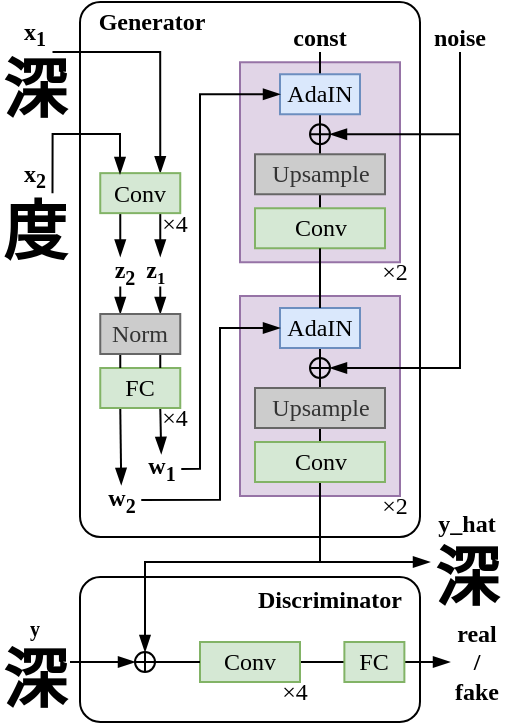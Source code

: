<mxfile version="15.5.2" type="device"><diagram id="9q3wtnIUZVqsMU2VAZ4N" name="Page-1"><mxGraphModel dx="716" dy="384" grid="1" gridSize="10" guides="1" tooltips="1" connect="1" arrows="1" fold="1" page="1" pageScale="1" pageWidth="850" pageHeight="1100" math="0" shadow="0"><root><mxCell id="0"/><mxCell id="1" parent="0"/><mxCell id="X5JIXpjuZFm_xEnkvytn-2" value="" style="rounded=1;whiteSpace=wrap;html=1;fillColor=none;arcSize=6;" parent="1" vertex="1"><mxGeometry x="150" y="100" width="170" height="267.5" as="geometry"/></mxCell><mxCell id="G7vlOJvdGwG79LQDwUcx-9" value="" style="rounded=0;whiteSpace=wrap;html=1;fontFamily=Times New Roman;fillColor=#e1d5e7;align=right;strokeColor=#9673a6;" vertex="1" parent="1"><mxGeometry x="230" y="130.13" width="80" height="100" as="geometry"/></mxCell><mxCell id="X5JIXpjuZFm_xEnkvytn-71" value="" style="rounded=1;whiteSpace=wrap;html=1;fillColor=none;arcSize=14;" parent="1" vertex="1"><mxGeometry x="150" y="387.5" width="170" height="72.5" as="geometry"/></mxCell><mxCell id="X5JIXpjuZFm_xEnkvytn-44" value="" style="rounded=0;whiteSpace=wrap;html=1;fontFamily=Times New Roman;fillColor=#e1d5e7;align=right;strokeColor=#9673a6;" parent="1" vertex="1"><mxGeometry x="230" y="247" width="80" height="100" as="geometry"/></mxCell><mxCell id="G7vlOJvdGwG79LQDwUcx-56" style="edgeStyle=orthogonalEdgeStyle;rounded=0;orthogonalLoop=1;jettySize=auto;html=1;exitX=0.75;exitY=1;exitDx=0;exitDy=0;entryX=0.5;entryY=0;entryDx=0;entryDy=0;fontSize=10;fontColor=#4D4D4D;endArrow=blockThin;endFill=1;" edge="1" parent="1" source="X5JIXpjuZFm_xEnkvytn-3" target="G7vlOJvdGwG79LQDwUcx-36"><mxGeometry relative="1" as="geometry"/></mxCell><mxCell id="G7vlOJvdGwG79LQDwUcx-58" style="edgeStyle=orthogonalEdgeStyle;rounded=0;orthogonalLoop=1;jettySize=auto;html=1;exitX=0.25;exitY=1;exitDx=0;exitDy=0;entryX=0.5;entryY=0;entryDx=0;entryDy=0;fontSize=10;fontColor=#4D4D4D;endArrow=blockThin;endFill=1;" edge="1" parent="1" source="X5JIXpjuZFm_xEnkvytn-3" target="G7vlOJvdGwG79LQDwUcx-57"><mxGeometry relative="1" as="geometry"/></mxCell><mxCell id="X5JIXpjuZFm_xEnkvytn-3" value="FC" style="rounded=0;whiteSpace=wrap;html=1;fillColor=#d5e8d4;fontFamily=Times New Roman;strokeColor=#82b366;" parent="1" vertex="1"><mxGeometry x="160.13" y="283" width="40" height="20" as="geometry"/></mxCell><mxCell id="G7vlOJvdGwG79LQDwUcx-64" style="edgeStyle=orthogonalEdgeStyle;rounded=0;orthogonalLoop=1;jettySize=auto;html=1;exitX=0.75;exitY=0;exitDx=0;exitDy=0;entryX=0.75;entryY=0;entryDx=0;entryDy=0;fontSize=10;fontColor=#4D4D4D;endArrow=blockThin;endFill=1;" edge="1" parent="1" source="X5JIXpjuZFm_xEnkvytn-13" target="G7vlOJvdGwG79LQDwUcx-3"><mxGeometry relative="1" as="geometry"><Array as="points"><mxPoint x="190" y="125"/></Array></mxGeometry></mxCell><mxCell id="X5JIXpjuZFm_xEnkvytn-13" value="x&lt;sub&gt;1&lt;br&gt;&lt;font style=&quot;font-size: 32px&quot;&gt;深&lt;/font&gt;&lt;br&gt;&lt;/sub&gt;" style="text;html=1;strokeColor=none;fillColor=none;align=center;verticalAlign=middle;whiteSpace=wrap;rounded=0;fontFamily=Times New Roman;fontStyle=1" parent="1" vertex="1"><mxGeometry x="110" y="125" width="35" height="20" as="geometry"/></mxCell><mxCell id="G7vlOJvdGwG79LQDwUcx-19" style="edgeStyle=orthogonalEdgeStyle;rounded=0;orthogonalLoop=1;jettySize=auto;html=1;exitX=0.5;exitY=1;exitDx=0;exitDy=0;entryX=0.5;entryY=0;entryDx=0;entryDy=0;fontSize=10;fontColor=#4D4D4D;endArrow=none;endFill=0;" edge="1" parent="1" source="X5JIXpjuZFm_xEnkvytn-25" target="G7vlOJvdGwG79LQDwUcx-11"><mxGeometry relative="1" as="geometry"/></mxCell><mxCell id="X5JIXpjuZFm_xEnkvytn-25" value="const" style="text;html=1;strokeColor=none;fillColor=none;align=center;verticalAlign=middle;whiteSpace=wrap;rounded=0;fontFamily=Times New Roman;fontStyle=1" parent="1" vertex="1"><mxGeometry x="230" y="110" width="80" height="15" as="geometry"/></mxCell><mxCell id="X5JIXpjuZFm_xEnkvytn-35" style="edgeStyle=orthogonalEdgeStyle;rounded=0;orthogonalLoop=1;jettySize=auto;html=1;exitX=0.5;exitY=1;exitDx=0;exitDy=0;entryX=0.5;entryY=0;entryDx=0;entryDy=0;entryPerimeter=0;fontFamily=Times New Roman;startArrow=none;startFill=0;endArrow=none;endFill=0;strokeWidth=1;" parent="1" source="X5JIXpjuZFm_xEnkvytn-27" target="X5JIXpjuZFm_xEnkvytn-32" edge="1"><mxGeometry relative="1" as="geometry"/></mxCell><mxCell id="X5JIXpjuZFm_xEnkvytn-27" value="AdaIN" style="rounded=0;whiteSpace=wrap;html=1;fillColor=#dae8fc;fontFamily=Times New Roman;strokeColor=#6c8ebf;" parent="1" vertex="1"><mxGeometry x="250" y="253" width="40" height="20" as="geometry"/></mxCell><mxCell id="X5JIXpjuZFm_xEnkvytn-79" style="edgeStyle=orthogonalEdgeStyle;rounded=0;orthogonalLoop=1;jettySize=auto;html=1;exitX=0.5;exitY=1;exitDx=0;exitDy=0;exitPerimeter=0;entryX=0.5;entryY=0;entryDx=0;entryDy=0;fontFamily=Times New Roman;fontSize=12;startArrow=none;startFill=0;endArrow=none;endFill=0;strokeWidth=1;" parent="1" source="X5JIXpjuZFm_xEnkvytn-32" target="X5JIXpjuZFm_xEnkvytn-31" edge="1"><mxGeometry relative="1" as="geometry"/></mxCell><mxCell id="G7vlOJvdGwG79LQDwUcx-7" style="edgeStyle=orthogonalEdgeStyle;rounded=0;orthogonalLoop=1;jettySize=auto;html=1;exitX=0.5;exitY=1;exitDx=0;exitDy=0;entryX=0.5;entryY=0;entryDx=0;entryDy=0;fontSize=10;fontColor=#4D4D4D;endArrow=none;endFill=0;" edge="1" parent="1" source="X5JIXpjuZFm_xEnkvytn-31" target="X5JIXpjuZFm_xEnkvytn-45"><mxGeometry relative="1" as="geometry"/></mxCell><mxCell id="X5JIXpjuZFm_xEnkvytn-31" value="Upsample" style="rounded=0;whiteSpace=wrap;html=1;fillColor=#CCCCCC;fontFamily=Times New Roman;strokeColor=#666666;fontColor=#333333;" parent="1" vertex="1"><mxGeometry x="237.5" y="293" width="65" height="20" as="geometry"/></mxCell><mxCell id="X5JIXpjuZFm_xEnkvytn-32" value="" style="verticalLabelPosition=bottom;verticalAlign=top;html=1;shape=mxgraph.flowchart.summing_function;fontFamily=Times New Roman;fillColor=none;" parent="1" vertex="1"><mxGeometry x="265" y="278" width="10" height="10" as="geometry"/></mxCell><mxCell id="X5JIXpjuZFm_xEnkvytn-84" style="edgeStyle=orthogonalEdgeStyle;rounded=0;orthogonalLoop=1;jettySize=auto;html=1;exitX=0.5;exitY=1;exitDx=0;exitDy=0;entryX=0.5;entryY=0;entryDx=0;entryDy=0;entryPerimeter=0;fontFamily=Times New Roman;fontSize=12;startArrow=none;startFill=0;endArrow=blockThin;endFill=1;strokeWidth=1;" parent="1" source="X5JIXpjuZFm_xEnkvytn-45" target="X5JIXpjuZFm_xEnkvytn-64" edge="1"><mxGeometry relative="1" as="geometry"><Array as="points"><mxPoint x="270" y="380"/><mxPoint x="183" y="380"/></Array></mxGeometry></mxCell><mxCell id="G7vlOJvdGwG79LQDwUcx-67" style="edgeStyle=orthogonalEdgeStyle;rounded=0;orthogonalLoop=1;jettySize=auto;html=1;exitX=0.5;exitY=1;exitDx=0;exitDy=0;entryX=0;entryY=0.5;entryDx=0;entryDy=0;fontSize=10;fontColor=#4D4D4D;endArrow=blockThin;endFill=1;" edge="1" parent="1" source="X5JIXpjuZFm_xEnkvytn-45" target="X5JIXpjuZFm_xEnkvytn-59"><mxGeometry relative="1" as="geometry"/></mxCell><mxCell id="X5JIXpjuZFm_xEnkvytn-45" value="Conv" style="rounded=0;whiteSpace=wrap;html=1;fillColor=#d5e8d4;fontFamily=Times New Roman;strokeColor=#82b366;" parent="1" vertex="1"><mxGeometry x="237.5" y="320" width="65" height="20" as="geometry"/></mxCell><mxCell id="X5JIXpjuZFm_xEnkvytn-49" value="×2" style="text;html=1;strokeColor=none;fillColor=none;align=center;verticalAlign=middle;whiteSpace=wrap;rounded=0;fontFamily=Times New Roman;" parent="1" vertex="1"><mxGeometry x="300" y="347" width="15" height="10" as="geometry"/></mxCell><mxCell id="X5JIXpjuZFm_xEnkvytn-53" value="×4" style="text;html=1;strokeColor=none;fillColor=none;align=center;verticalAlign=middle;whiteSpace=wrap;rounded=0;fontFamily=Times New Roman;" parent="1" vertex="1"><mxGeometry x="189.88" y="303" width="15" height="10" as="geometry"/></mxCell><mxCell id="X5JIXpjuZFm_xEnkvytn-56" value="Generator" style="text;html=1;strokeColor=none;fillColor=none;align=center;verticalAlign=middle;whiteSpace=wrap;rounded=0;fontFamily=Times New Roman;fontSize=12;fontStyle=1" parent="1" vertex="1"><mxGeometry x="150.5" y="100" width="70" height="20" as="geometry"/></mxCell><mxCell id="X5JIXpjuZFm_xEnkvytn-59" value="y_hat&lt;br&gt;&lt;span style=&quot;font-size: 32px&quot;&gt;深&lt;/span&gt;" style="text;html=1;strokeColor=none;fillColor=none;align=center;verticalAlign=middle;whiteSpace=wrap;rounded=0;fontFamily=Times New Roman;fontStyle=1" parent="1" vertex="1"><mxGeometry x="325" y="370" width="36.5" height="20" as="geometry"/></mxCell><mxCell id="X5JIXpjuZFm_xEnkvytn-62" value="×4" style="text;html=1;strokeColor=none;fillColor=none;align=center;verticalAlign=middle;whiteSpace=wrap;rounded=0;fontFamily=Times New Roman;" parent="1" vertex="1"><mxGeometry x="250" y="440" width="15" height="10" as="geometry"/></mxCell><mxCell id="X5JIXpjuZFm_xEnkvytn-76" style="edgeStyle=orthogonalEdgeStyle;rounded=0;orthogonalLoop=1;jettySize=auto;html=1;exitX=1;exitY=0.5;exitDx=0;exitDy=0;entryX=0;entryY=0.5;entryDx=0;entryDy=0;fontFamily=Times New Roman;fontSize=12;startArrow=none;startFill=0;endArrow=none;endFill=0;strokeWidth=1;" parent="1" source="X5JIXpjuZFm_xEnkvytn-63" target="X5JIXpjuZFm_xEnkvytn-75" edge="1"><mxGeometry relative="1" as="geometry"/></mxCell><mxCell id="X5JIXpjuZFm_xEnkvytn-63" value="Conv" style="rounded=0;whiteSpace=wrap;html=1;fillColor=#d5e8d4;fontFamily=Times New Roman;strokeColor=#82b366;" parent="1" vertex="1"><mxGeometry x="210" y="420" width="50" height="20" as="geometry"/></mxCell><mxCell id="X5JIXpjuZFm_xEnkvytn-69" style="edgeStyle=orthogonalEdgeStyle;rounded=0;orthogonalLoop=1;jettySize=auto;html=1;exitX=1;exitY=0.5;exitDx=0;exitDy=0;exitPerimeter=0;entryX=0;entryY=0.5;entryDx=0;entryDy=0;fontFamily=Times New Roman;fontSize=12;startArrow=none;startFill=0;endArrow=none;endFill=0;strokeWidth=1;" parent="1" source="X5JIXpjuZFm_xEnkvytn-64" target="X5JIXpjuZFm_xEnkvytn-63" edge="1"><mxGeometry relative="1" as="geometry"/></mxCell><mxCell id="X5JIXpjuZFm_xEnkvytn-64" value="" style="verticalLabelPosition=bottom;verticalAlign=top;html=1;shape=mxgraph.flowchart.summing_function;fontFamily=Times New Roman;fillColor=none;" parent="1" vertex="1"><mxGeometry x="177.5" y="425" width="10" height="10" as="geometry"/></mxCell><mxCell id="X5JIXpjuZFm_xEnkvytn-70" style="edgeStyle=orthogonalEdgeStyle;rounded=0;orthogonalLoop=1;jettySize=auto;html=1;exitX=1;exitY=0.5;exitDx=0;exitDy=0;entryX=0;entryY=0.5;entryDx=0;entryDy=0;entryPerimeter=0;fontFamily=Times New Roman;fontSize=12;startArrow=none;startFill=0;endArrow=blockThin;endFill=1;strokeWidth=1;" parent="1" source="G7vlOJvdGwG79LQDwUcx-71" target="X5JIXpjuZFm_xEnkvytn-64" edge="1"><mxGeometry relative="1" as="geometry"><mxPoint x="140.0" y="430" as="sourcePoint"/></mxGeometry></mxCell><mxCell id="X5JIXpjuZFm_xEnkvytn-72" value="Discriminator" style="text;html=1;strokeColor=none;fillColor=none;align=center;verticalAlign=middle;whiteSpace=wrap;rounded=0;fontFamily=Times New Roman;fontSize=12;fontStyle=1" parent="1" vertex="1"><mxGeometry x="230" y="387.5" width="90" height="22.5" as="geometry"/></mxCell><mxCell id="G7vlOJvdGwG79LQDwUcx-62" style="edgeStyle=orthogonalEdgeStyle;rounded=0;orthogonalLoop=1;jettySize=auto;html=1;exitX=1;exitY=0.5;exitDx=0;exitDy=0;entryX=0;entryY=0.5;entryDx=0;entryDy=0;fontSize=10;fontColor=#4D4D4D;endArrow=blockThin;endFill=1;" edge="1" parent="1" source="X5JIXpjuZFm_xEnkvytn-75" target="G7vlOJvdGwG79LQDwUcx-61"><mxGeometry relative="1" as="geometry"/></mxCell><mxCell id="X5JIXpjuZFm_xEnkvytn-75" value="FC" style="rounded=0;whiteSpace=wrap;html=1;fillColor=#d5e8d4;fontFamily=Times New Roman;strokeColor=#82b366;" parent="1" vertex="1"><mxGeometry x="282.19" y="420" width="30" height="20" as="geometry"/></mxCell><mxCell id="G7vlOJvdGwG79LQDwUcx-22" style="edgeStyle=orthogonalEdgeStyle;rounded=0;orthogonalLoop=1;jettySize=auto;html=1;exitX=0.25;exitY=1;exitDx=0;exitDy=0;entryX=0.25;entryY=0;entryDx=0;entryDy=0;fontSize=10;fontColor=#4D4D4D;endArrow=blockThin;endFill=1;" edge="1" parent="1" source="G7vlOJvdGwG79LQDwUcx-3" target="G7vlOJvdGwG79LQDwUcx-20"><mxGeometry relative="1" as="geometry"/></mxCell><mxCell id="G7vlOJvdGwG79LQDwUcx-50" style="edgeStyle=orthogonalEdgeStyle;rounded=0;orthogonalLoop=1;jettySize=auto;html=1;exitX=0.75;exitY=1;exitDx=0;exitDy=0;entryX=0.75;entryY=0;entryDx=0;entryDy=0;fontSize=10;fontColor=#4D4D4D;endArrow=blockThin;endFill=1;" edge="1" parent="1" source="G7vlOJvdGwG79LQDwUcx-3" target="G7vlOJvdGwG79LQDwUcx-20"><mxGeometry relative="1" as="geometry"/></mxCell><mxCell id="G7vlOJvdGwG79LQDwUcx-3" value="Conv" style="rounded=0;whiteSpace=wrap;html=1;fillColor=#d5e8d4;fontFamily=Times New Roman;strokeColor=#82b366;" vertex="1" parent="1"><mxGeometry x="160.13" y="185.57" width="40" height="20" as="geometry"/></mxCell><mxCell id="G7vlOJvdGwG79LQDwUcx-10" style="edgeStyle=orthogonalEdgeStyle;rounded=0;orthogonalLoop=1;jettySize=auto;html=1;exitX=0.5;exitY=1;exitDx=0;exitDy=0;entryX=0.5;entryY=0;entryDx=0;entryDy=0;entryPerimeter=0;fontFamily=Times New Roman;startArrow=none;startFill=0;endArrow=none;endFill=0;strokeWidth=1;" edge="1" parent="1" source="G7vlOJvdGwG79LQDwUcx-11" target="G7vlOJvdGwG79LQDwUcx-15"><mxGeometry relative="1" as="geometry"/></mxCell><mxCell id="G7vlOJvdGwG79LQDwUcx-11" value="AdaIN" style="rounded=0;whiteSpace=wrap;html=1;fillColor=#dae8fc;fontFamily=Times New Roman;strokeColor=#6c8ebf;" vertex="1" parent="1"><mxGeometry x="250" y="136.13" width="40" height="20" as="geometry"/></mxCell><mxCell id="G7vlOJvdGwG79LQDwUcx-12" style="edgeStyle=orthogonalEdgeStyle;rounded=0;orthogonalLoop=1;jettySize=auto;html=1;exitX=0.5;exitY=1;exitDx=0;exitDy=0;exitPerimeter=0;entryX=0.5;entryY=0;entryDx=0;entryDy=0;fontFamily=Times New Roman;fontSize=12;startArrow=none;startFill=0;endArrow=none;endFill=0;strokeWidth=1;" edge="1" parent="1" source="G7vlOJvdGwG79LQDwUcx-15" target="G7vlOJvdGwG79LQDwUcx-14"><mxGeometry relative="1" as="geometry"/></mxCell><mxCell id="G7vlOJvdGwG79LQDwUcx-13" style="edgeStyle=orthogonalEdgeStyle;rounded=0;orthogonalLoop=1;jettySize=auto;html=1;exitX=0.5;exitY=1;exitDx=0;exitDy=0;entryX=0.5;entryY=0;entryDx=0;entryDy=0;fontSize=10;fontColor=#4D4D4D;endArrow=none;endFill=0;" edge="1" parent="1" source="G7vlOJvdGwG79LQDwUcx-14" target="G7vlOJvdGwG79LQDwUcx-16"><mxGeometry relative="1" as="geometry"/></mxCell><mxCell id="G7vlOJvdGwG79LQDwUcx-14" value="Upsample" style="rounded=0;whiteSpace=wrap;html=1;fillColor=#CCCCCC;fontFamily=Times New Roman;strokeColor=#666666;fontColor=#333333;" vertex="1" parent="1"><mxGeometry x="237.5" y="176.13" width="65" height="20" as="geometry"/></mxCell><mxCell id="G7vlOJvdGwG79LQDwUcx-15" value="" style="verticalLabelPosition=bottom;verticalAlign=top;html=1;shape=mxgraph.flowchart.summing_function;fontFamily=Times New Roman;fillColor=none;" vertex="1" parent="1"><mxGeometry x="265" y="161.13" width="10" height="10" as="geometry"/></mxCell><mxCell id="G7vlOJvdGwG79LQDwUcx-16" value="Conv" style="rounded=0;whiteSpace=wrap;html=1;fillColor=#d5e8d4;fontFamily=Times New Roman;strokeColor=#82b366;" vertex="1" parent="1"><mxGeometry x="237.5" y="203.13" width="65" height="20" as="geometry"/></mxCell><mxCell id="G7vlOJvdGwG79LQDwUcx-17" value="×2" style="text;html=1;strokeColor=none;fillColor=none;align=center;verticalAlign=middle;whiteSpace=wrap;rounded=0;fontFamily=Times New Roman;" vertex="1" parent="1"><mxGeometry x="300" y="230.13" width="15" height="10" as="geometry"/></mxCell><mxCell id="X5JIXpjuZFm_xEnkvytn-39" style="edgeStyle=orthogonalEdgeStyle;rounded=0;orthogonalLoop=1;jettySize=auto;html=1;entryX=0.5;entryY=0;entryDx=0;entryDy=0;fontFamily=Times New Roman;startArrow=none;startFill=0;endArrow=none;endFill=0;strokeWidth=1;exitX=0.5;exitY=1;exitDx=0;exitDy=0;" parent="1" source="G7vlOJvdGwG79LQDwUcx-16" target="X5JIXpjuZFm_xEnkvytn-27" edge="1"><mxGeometry relative="1" as="geometry"><mxPoint x="270" y="240" as="sourcePoint"/></mxGeometry></mxCell><mxCell id="G7vlOJvdGwG79LQDwUcx-23" style="edgeStyle=orthogonalEdgeStyle;rounded=0;orthogonalLoop=1;jettySize=auto;html=1;exitX=0.25;exitY=1;exitDx=0;exitDy=0;entryX=0.25;entryY=0;entryDx=0;entryDy=0;fontSize=10;fontColor=#4D4D4D;endArrow=blockThin;endFill=1;" edge="1" parent="1" source="G7vlOJvdGwG79LQDwUcx-20" target="G7vlOJvdGwG79LQDwUcx-24"><mxGeometry relative="1" as="geometry"/></mxCell><mxCell id="G7vlOJvdGwG79LQDwUcx-49" style="edgeStyle=orthogonalEdgeStyle;rounded=0;orthogonalLoop=1;jettySize=auto;html=1;exitX=0.75;exitY=1;exitDx=0;exitDy=0;entryX=0.75;entryY=0;entryDx=0;entryDy=0;fontSize=10;fontColor=#4D4D4D;endArrow=blockThin;endFill=1;" edge="1" parent="1" source="G7vlOJvdGwG79LQDwUcx-20" target="G7vlOJvdGwG79LQDwUcx-24"><mxGeometry relative="1" as="geometry"/></mxCell><mxCell id="G7vlOJvdGwG79LQDwUcx-20" value="z&lt;sub&gt;2&amp;nbsp;&lt;/sub&gt;&amp;nbsp;z&lt;span style=&quot;font-size: 10px&quot;&gt;&lt;sub&gt;1&lt;/sub&gt;&lt;/span&gt;" style="text;html=1;strokeColor=none;fillColor=none;align=center;verticalAlign=middle;whiteSpace=wrap;rounded=0;fontFamily=Times New Roman;fontStyle=1" vertex="1" parent="1"><mxGeometry x="160.13" y="227.25" width="40" height="15" as="geometry"/></mxCell><mxCell id="G7vlOJvdGwG79LQDwUcx-21" value="×4" style="text;html=1;strokeColor=none;fillColor=none;align=center;verticalAlign=middle;whiteSpace=wrap;rounded=0;fontFamily=Times New Roman;" vertex="1" parent="1"><mxGeometry x="189.88" y="205.57" width="15" height="10" as="geometry"/></mxCell><mxCell id="G7vlOJvdGwG79LQDwUcx-25" style="edgeStyle=orthogonalEdgeStyle;rounded=0;orthogonalLoop=1;jettySize=auto;html=1;exitX=0.25;exitY=1;exitDx=0;exitDy=0;entryX=0.25;entryY=0;entryDx=0;entryDy=0;fontSize=10;fontColor=#4D4D4D;endArrow=none;endFill=0;" edge="1" parent="1" source="G7vlOJvdGwG79LQDwUcx-24" target="X5JIXpjuZFm_xEnkvytn-3"><mxGeometry relative="1" as="geometry"/></mxCell><mxCell id="G7vlOJvdGwG79LQDwUcx-47" style="edgeStyle=orthogonalEdgeStyle;rounded=0;orthogonalLoop=1;jettySize=auto;html=1;exitX=0.75;exitY=1;exitDx=0;exitDy=0;entryX=0.75;entryY=0;entryDx=0;entryDy=0;fontSize=10;fontColor=#4D4D4D;endArrow=none;endFill=0;" edge="1" parent="1" source="G7vlOJvdGwG79LQDwUcx-24" target="X5JIXpjuZFm_xEnkvytn-3"><mxGeometry relative="1" as="geometry"/></mxCell><mxCell id="G7vlOJvdGwG79LQDwUcx-24" value="Norm" style="rounded=0;whiteSpace=wrap;html=1;fillColor=#CCCCCC;fontFamily=Times New Roman;strokeColor=#666666;fontColor=#333333;" vertex="1" parent="1"><mxGeometry x="160.13" y="256" width="40" height="20" as="geometry"/></mxCell><mxCell id="G7vlOJvdGwG79LQDwUcx-51" style="edgeStyle=orthogonalEdgeStyle;rounded=0;orthogonalLoop=1;jettySize=auto;html=1;exitX=1;exitY=0.5;exitDx=0;exitDy=0;entryX=0;entryY=0.5;entryDx=0;entryDy=0;fontSize=10;fontColor=#4D4D4D;endArrow=blockThin;endFill=1;" edge="1" parent="1" source="G7vlOJvdGwG79LQDwUcx-36" target="G7vlOJvdGwG79LQDwUcx-11"><mxGeometry relative="1" as="geometry"><Array as="points"><mxPoint x="210" y="333"/><mxPoint x="210" y="146"/></Array></mxGeometry></mxCell><mxCell id="G7vlOJvdGwG79LQDwUcx-36" value="w&lt;sub&gt;1&lt;/sub&gt;" style="text;html=1;strokeColor=none;fillColor=none;align=center;verticalAlign=middle;whiteSpace=wrap;rounded=0;fontFamily=Times New Roman;fontStyle=1" vertex="1" parent="1"><mxGeometry x="180.63" y="325.94" width="20" height="15" as="geometry"/></mxCell><mxCell id="G7vlOJvdGwG79LQDwUcx-45" style="edgeStyle=orthogonalEdgeStyle;rounded=0;orthogonalLoop=1;jettySize=auto;html=1;exitX=0.5;exitY=1;exitDx=0;exitDy=0;entryX=1;entryY=0.5;entryDx=0;entryDy=0;entryPerimeter=0;fontSize=10;fontColor=#4D4D4D;endArrow=blockThin;endFill=1;" edge="1" parent="1" source="G7vlOJvdGwG79LQDwUcx-42" target="G7vlOJvdGwG79LQDwUcx-15"><mxGeometry relative="1" as="geometry"/></mxCell><mxCell id="G7vlOJvdGwG79LQDwUcx-46" style="edgeStyle=orthogonalEdgeStyle;rounded=0;orthogonalLoop=1;jettySize=auto;html=1;exitX=0.5;exitY=1;exitDx=0;exitDy=0;entryX=1;entryY=0.5;entryDx=0;entryDy=0;entryPerimeter=0;fontSize=10;fontColor=#4D4D4D;endArrow=blockThin;endFill=1;" edge="1" parent="1" source="G7vlOJvdGwG79LQDwUcx-42" target="X5JIXpjuZFm_xEnkvytn-32"><mxGeometry relative="1" as="geometry"/></mxCell><mxCell id="G7vlOJvdGwG79LQDwUcx-42" value="noise" style="text;html=1;strokeColor=none;fillColor=none;align=center;verticalAlign=middle;whiteSpace=wrap;rounded=0;fontFamily=Times New Roman;fontStyle=1" vertex="1" parent="1"><mxGeometry x="320" y="110" width="40" height="15" as="geometry"/></mxCell><mxCell id="G7vlOJvdGwG79LQDwUcx-59" style="edgeStyle=orthogonalEdgeStyle;rounded=0;orthogonalLoop=1;jettySize=auto;html=1;exitX=1;exitY=0.5;exitDx=0;exitDy=0;entryX=0;entryY=0.5;entryDx=0;entryDy=0;fontSize=10;fontColor=#4D4D4D;endArrow=blockThin;endFill=1;" edge="1" parent="1" source="G7vlOJvdGwG79LQDwUcx-57" target="X5JIXpjuZFm_xEnkvytn-27"><mxGeometry relative="1" as="geometry"><Array as="points"><mxPoint x="220" y="349"/><mxPoint x="220" y="263"/></Array></mxGeometry></mxCell><mxCell id="G7vlOJvdGwG79LQDwUcx-57" value="w&lt;sub&gt;2&lt;/sub&gt;" style="text;html=1;strokeColor=none;fillColor=none;align=center;verticalAlign=middle;whiteSpace=wrap;rounded=0;fontFamily=Times New Roman;fontStyle=1" vertex="1" parent="1"><mxGeometry x="160.63" y="341.44" width="20" height="15" as="geometry"/></mxCell><mxCell id="G7vlOJvdGwG79LQDwUcx-61" value="real&lt;br&gt;/&lt;br&gt;fake" style="text;html=1;strokeColor=none;fillColor=none;align=center;verticalAlign=middle;whiteSpace=wrap;rounded=0;fontFamily=Times New Roman;fontStyle=1" vertex="1" parent="1"><mxGeometry x="335" y="410" width="26.5" height="40" as="geometry"/></mxCell><mxCell id="G7vlOJvdGwG79LQDwUcx-70" style="edgeStyle=orthogonalEdgeStyle;rounded=0;orthogonalLoop=1;jettySize=auto;html=1;exitX=0.75;exitY=0;exitDx=0;exitDy=0;fontFamily=Georgia;fontSize=32;fontColor=#4D4D4D;endArrow=blockThin;endFill=1;" edge="1" parent="1" source="G7vlOJvdGwG79LQDwUcx-69"><mxGeometry relative="1" as="geometry"><mxPoint x="170" y="186" as="targetPoint"/><Array as="points"><mxPoint x="136" y="166"/><mxPoint x="170" y="166"/><mxPoint x="170" y="186"/></Array></mxGeometry></mxCell><mxCell id="G7vlOJvdGwG79LQDwUcx-69" value="x&lt;sub&gt;2&lt;br&gt;&lt;font style=&quot;font-size: 32px&quot;&gt;度&lt;/font&gt;&lt;br&gt;&lt;/sub&gt;" style="text;html=1;strokeColor=none;fillColor=none;align=center;verticalAlign=middle;whiteSpace=wrap;rounded=0;fontFamily=Times New Roman;fontStyle=1" vertex="1" parent="1"><mxGeometry x="110" y="195.57" width="35" height="20" as="geometry"/></mxCell><mxCell id="G7vlOJvdGwG79LQDwUcx-71" value="&lt;sub&gt;y&lt;br&gt;&lt;font style=&quot;font-size: 32px&quot;&gt;深&lt;/font&gt;&lt;br&gt;&lt;/sub&gt;" style="text;html=1;strokeColor=none;fillColor=none;align=center;verticalAlign=middle;whiteSpace=wrap;rounded=0;fontFamily=Times New Roman;fontStyle=1" vertex="1" parent="1"><mxGeometry x="110" y="420" width="35" height="20" as="geometry"/></mxCell></root></mxGraphModel></diagram></mxfile>